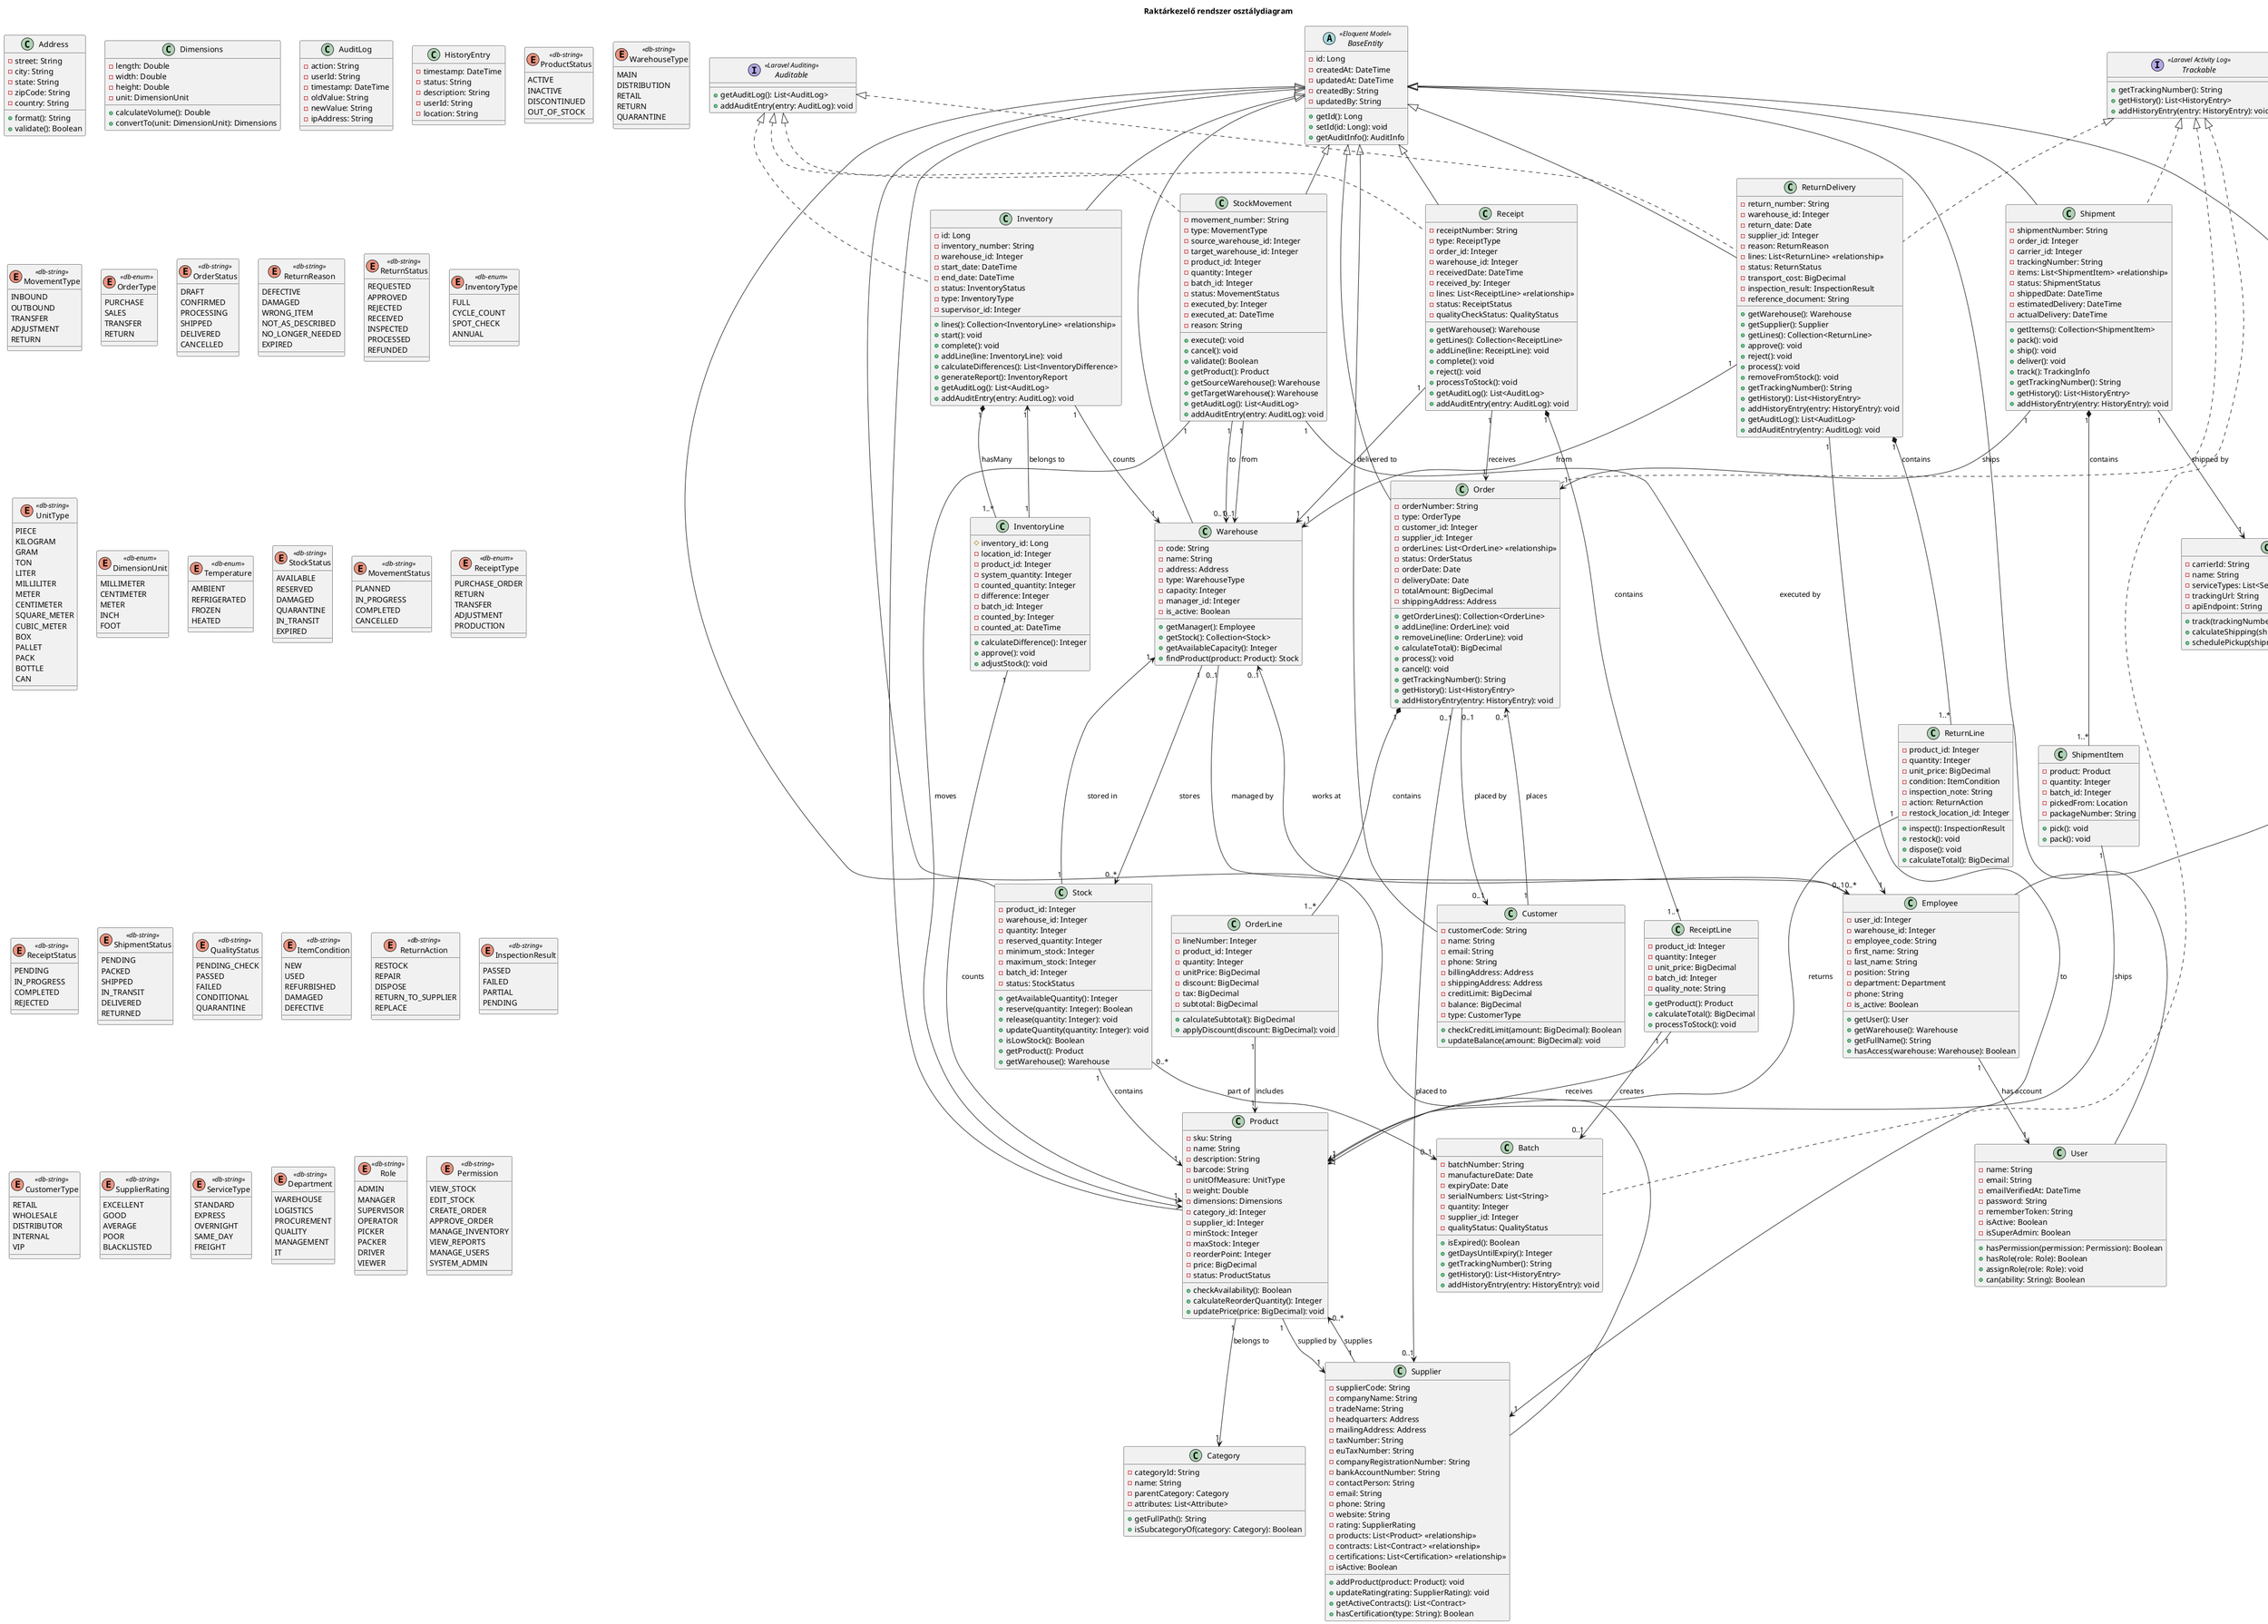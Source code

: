 @startuml Raktárkezelő rendszer osztálydiagram

title Raktárkezelő rendszer osztálydiagram

' Laravel implementation notes:
' BaseEntity -> extends Eloquent Model
' Trackable -> use Laravel Activity Log package
' Auditable -> use Laravel Auditing package
' Timestamps (created_at, updated_at) -> automatic in Eloquent
' Soft Deletes (deleted_at) -> use SoftDeletes trait
'
' Relationship notation:
' <<relationship>> = Laravel relationship method (hasMany, belongsToMany, etc.)
'                    Not stored as property, use: $model->relationshipName()->get()
' Example: -lines: List<ReceiptLine> <<relationship>> = public function lines() { return $this->hasMany(ReceiptLine::class); }

' Absztrakt osztályok és interfészek
abstract class BaseEntity <<Eloquent Model>> {
  -id: Long
  -createdAt: DateTime
  -updatedAt: DateTime
  -createdBy: String
  -updatedBy: String
  +getId(): Long
  +setId(id: Long): void
  +getAuditInfo(): AuditInfo
}

interface Trackable <<Laravel Activity Log>> {
  +getTrackingNumber(): String
  +getHistory(): List<HistoryEntry>
  +addHistoryEntry(entry: HistoryEntry): void
}

interface Auditable <<Laravel Auditing>> {
  +getAuditLog(): List<AuditLog>
  +addAuditEntry(entry: AuditLog): void
}

' Fő entitások
class Product extends BaseEntity {
  -sku: String
  -name: String
  -description: String
  -barcode: String
  -unitOfMeasure: UnitType
  -weight: Double
  -dimensions: Dimensions
  -category_id: Integer
  -supplier_id: Integer
  -minStock: Integer
  -maxStock: Integer
  -reorderPoint: Integer
  -price: BigDecimal
  -status: ProductStatus
  +checkAvailability(): Boolean
  +calculateReorderQuantity(): Integer
  +updatePrice(price: BigDecimal): void
}

class Warehouse extends BaseEntity {
  -code: String
  -name: String
  -address: Address
  -type: WarehouseType
  -capacity: Integer
  -manager_id: Integer
  -is_active: Boolean
  +getManager(): Employee
  +getStock(): Collection<Stock>
  +getAvailableCapacity(): Integer
  +findProduct(product: Product): Stock
}


class Stock extends BaseEntity {
  -product_id: Integer
  -warehouse_id: Integer
  -quantity: Integer
  -reserved_quantity: Integer
  -minimum_stock: Integer
  -maximum_stock: Integer
  -batch_id: Integer
  -status: StockStatus
  +getAvailableQuantity(): Integer
  +reserve(quantity: Integer): Boolean
  +release(quantity: Integer): void
  +updateQuantity(quantity: Integer): void
  +isLowStock(): Boolean
  +getProduct(): Product
  +getWarehouse(): Warehouse
}

class Batch implements Trackable {
  -batchNumber: String
  -manufactureDate: Date
  -expiryDate: Date
  -serialNumbers: List<String>
  -quantity: Integer
  -supplier_id: Integer
  -qualityStatus: QualityStatus
  +isExpired(): Boolean
  +getDaysUntilExpiry(): Integer
  +getTrackingNumber(): String
  +getHistory(): List<HistoryEntry>
  +addHistoryEntry(entry: HistoryEntry): void
}

' Mozgások és tranzakciók
class StockMovement extends BaseEntity implements Auditable {
  -movement_number: String
  -type: MovementType
  -source_warehouse_id: Integer
  -target_warehouse_id: Integer
  -product_id: Integer
  -quantity: Integer
  -batch_id: Integer
  -status: MovementStatus
  -executed_by: Integer
  -executed_at: DateTime
  -reason: String
  +execute(): void
  +cancel(): void
  +validate(): Boolean
  +getProduct(): Product
  +getSourceWarehouse(): Warehouse
  +getTargetWarehouse(): Warehouse
  +getAuditLog(): List<AuditLog>
  +addAuditEntry(entry: AuditLog): void
}

class Order extends BaseEntity implements Trackable {
  -orderNumber: String
  -type: OrderType
  -customer_id: Integer
  -supplier_id: Integer
  -orderLines: List<OrderLine> <<relationship>>
  -status: OrderStatus
  -orderDate: Date
  -deliveryDate: Date
  -totalAmount: BigDecimal
  -shippingAddress: Address
  +getOrderLines(): Collection<OrderLine>
  +addLine(line: OrderLine): void
  +removeLine(line: OrderLine): void
  +calculateTotal(): BigDecimal
  +process(): void
  +cancel(): void
  +getTrackingNumber(): String
  +getHistory(): List<HistoryEntry>
  +addHistoryEntry(entry: HistoryEntry): void
}

class OrderLine {
  -lineNumber: Integer
  -product_id: Integer
  -quantity: Integer
  -unitPrice: BigDecimal
  -discount: BigDecimal
  -tax: BigDecimal
  -subtotal: BigDecimal
  +calculateSubtotal(): BigDecimal
  +applyDiscount(discount: BigDecimal): void
}

class Receipt extends BaseEntity implements Auditable {
  -receiptNumber: String
  -type: ReceiptType
  -order_id: Integer
  -warehouse_id: Integer
  -receivedDate: DateTime
  -received_by: Integer
  -lines: List<ReceiptLine> <<relationship>>
  -status: ReceiptStatus
  -qualityCheckStatus: QualityStatus
  +getWarehouse(): Warehouse
  +getLines(): Collection<ReceiptLine>
  +addLine(line: ReceiptLine): void
  +complete(): void
  +reject(): void
  +processToStock(): void
  +getAuditLog(): List<AuditLog>
  +addAuditEntry(entry: AuditLog): void
}

class ReceiptLine {
  -product_id: Integer
  -quantity: Integer
  -unit_price: BigDecimal
  -batch_id: Integer
  -quality_note: String
  +getProduct(): Product
  +calculateTotal(): BigDecimal
  +processToStock(): void
}

class Shipment extends BaseEntity implements Trackable {
  -shipmentNumber: String
  -order_id: Integer
  -carrier_id: Integer
  -trackingNumber: String
  -items: List<ShipmentItem> <<relationship>>
  -status: ShipmentStatus
  -shippedDate: DateTime
  -estimatedDelivery: DateTime
  -actualDelivery: DateTime
  +getItems(): Collection<ShipmentItem>
  +pack(): void
  +ship(): void
  +deliver(): void
  +track(): TrackingInfo
  +getTrackingNumber(): String
  +getHistory(): List<HistoryEntry>
  +addHistoryEntry(entry: HistoryEntry): void
}

class ShipmentItem {
  -product: Product
  -quantity: Integer
  -batch_id: Integer
  -pickedFrom: Location
  -packageNumber: String
  +pick(): void
  +pack(): void
}

' Visszáru szállítólevél
class ReturnDelivery extends BaseEntity implements Trackable, Auditable {
  -return_number: String
  -warehouse_id: Integer
  -return_date: Date
  -supplier_id: Integer
  -reason: ReturnReason
  -lines: List<ReturnLine> <<relationship>>
  -status: ReturnStatus
  -transport_cost: BigDecimal
  -inspection_result: InspectionResult
  -reference_document: String
  +getWarehouse(): Warehouse
  +getSupplier(): Supplier
  +getLines(): Collection<ReturnLine>
  +approve(): void
  +reject(): void
  +process(): void
  +removeFromStock(): void
  +getTrackingNumber(): String
  +getHistory(): List<HistoryEntry>
  +addHistoryEntry(entry: HistoryEntry): void
  +getAuditLog(): List<AuditLog>
  +addAuditEntry(entry: AuditLog): void
}

class ReturnLine {
  -product_id: Integer
  -quantity: Integer
  -unit_price: BigDecimal
  -condition: ItemCondition
  -inspection_note: String
  -action: ReturnAction
  -restock_location_id: Integer
  +inspect(): InspectionResult
  +restock(): void
  +dispose(): void
  +calculateTotal(): BigDecimal
}

' Leltár
class Inventory extends BaseEntity implements Auditable {
  -id: Long
  -inventory_number: String
  -warehouse_id: Integer
  -start_date: DateTime
  -end_date: DateTime
  -status: InventoryStatus
  -type: InventoryType
  -supervisor_id: Integer
  +lines(): Collection<InventoryLine> <<relationship>>
  +start(): void
  +complete(): void
  +addLine(line: InventoryLine): void
  +calculateDifferences(): List<InventoryDifference>
  +generateReport(): InventoryReport
  +getAuditLog(): List<AuditLog>
  +addAuditEntry(entry: AuditLog): void
}

class InventoryLine {
  #inventory_id: Long
  -location_id: Integer
  -product_id: Integer
  -system_quantity: Integer
  -counted_quantity: Integer
  -difference: Integer
  -batch_id: Integer
  -counted_by: Integer
  -counted_at: DateTime
  +calculateDifference(): Integer
  +approve(): void
  +adjustStock(): void
}

' Szereplők

' Authentication User - alaprendszer része
class User extends BaseEntity {
  -name: String
  -email: String
  -emailVerifiedAt: DateTime
  -password: String
  -rememberToken: String
  -isActive: Boolean
  -isSuperAdmin: Boolean
  +hasPermission(permission: Permission): Boolean
  +hasRole(role: Role): Boolean
  +assignRole(role: Role): void
  +can(ability: String): Boolean
}

' Employee - Warehouse modul része
class Employee extends BaseEntity {
  -user_id: Integer
  -warehouse_id: Integer
  -employee_code: String
  -first_name: String
  -last_name: String
  -position: String
  -department: Department
  -phone: String
  -is_active: Boolean
  +getUser(): User
  +getWarehouse(): Warehouse
  +getFullName(): String
  +hasAccess(warehouse: Warehouse): Boolean
}

class Supplier extends BaseEntity {
  -supplierCode: String
  -companyName: String
  -tradeName: String
  -headquarters: Address
  -mailingAddress: Address
  -taxNumber: String
  -euTaxNumber: String
  -companyRegistrationNumber: String
  -bankAccountNumber: String
  -contactPerson: String
  -email: String
  -phone: String
  -website: String
  -rating: SupplierRating
  -products: List<Product> <<relationship>>
  -contracts: List<Contract> <<relationship>>
  -certifications: List<Certification> <<relationship>>
  -isActive: Boolean
  +addProduct(product: Product): void
  +updateRating(rating: SupplierRating): void
  +getActiveContracts(): List<Contract>
  +hasCertification(type: String): Boolean
}

class Customer extends BaseEntity {
  -customerCode: String
  -name: String
  -email: String
  -phone: String
  -billingAddress: Address
  -shippingAddress: Address
  -creditLimit: BigDecimal
  -balance: BigDecimal
  -type: CustomerType
  +checkCreditLimit(amount: BigDecimal): Boolean
  +updateBalance(amount: BigDecimal): void
}

class Carrier {
  -carrierId: String
  -name: String
  -serviceTypes: List<ServiceType>
  -trackingUrl: String
  -apiEndpoint: String
  +track(trackingNumber: String): TrackingInfo
  +calculateShipping(shipment: Shipment): BigDecimal
  +schedulePickup(shipment: Shipment): PickupInfo
}

' Segéd osztályok
class Address {
  -street: String
  -city: String
  -state: String
  -zipCode: String
  -country: String
  +format(): String
  +validate(): Boolean
}

class Dimensions {
  -length: Double
  -width: Double
  -height: Double
  -unit: DimensionUnit
  +calculateVolume(): Double
  +convertTo(unit: DimensionUnit): Dimensions
}


class Category {
  -categoryId: String
  -name: String
  -parentCategory: Category
  -attributes: List<Attribute>
  +getFullPath(): String
  +isSubcategoryOf(category: Category): Boolean
}

class AuditLog {
  -action: String
  -userId: String
  -timestamp: DateTime
  -oldValue: String
  -newValue: String
  -ipAddress: String
}

class HistoryEntry {
  -timestamp: DateTime
  -status: String
  -description: String
  -userId: String
  -location: String
}

' Enumerációk
' Storage recommendations:
' <<db-enum>> = store as ENUM in database (rarely changes, fixed set)
'               Examples: OrderType, Temperature, DimensionUnit
'               Laravel: $table->enum('type', ['PURCHASE', 'SALES', 'TRANSFER'])
'
' <<db-string>> = store as VARCHAR in database (may change/extend over time)
'                Examples: ProductStatus, Role, Permission
'                Laravel: $table->string('status', 50)

enum ProductStatus <<db-string>> {
  ACTIVE
  INACTIVE
  DISCONTINUED
  OUT_OF_STOCK
}

enum WarehouseType <<db-string>> {
  MAIN
  DISTRIBUTION
  RETAIL
  RETURN
  QUARANTINE
}


enum MovementType <<db-string>> {
  INBOUND
  OUTBOUND
  TRANSFER
  ADJUSTMENT
  RETURN
}

enum OrderType <<db-enum>> {
  PURCHASE
  SALES
  TRANSFER
  RETURN
}

enum OrderStatus <<db-string>> {
  DRAFT
  CONFIRMED
  PROCESSING
  SHIPPED
  DELIVERED
  CANCELLED
}

enum ReturnReason <<db-string>> {
  DEFECTIVE
  DAMAGED
  WRONG_ITEM
  NOT_AS_DESCRIBED
  NO_LONGER_NEEDED
  EXPIRED
}

enum ReturnStatus <<db-string>> {
  REQUESTED
  APPROVED
  REJECTED
  RECEIVED
  INSPECTED
  PROCESSED
  REFUNDED
}

enum InventoryType <<db-enum>> {
  FULL
  CYCLE_COUNT
  SPOT_CHECK
  ANNUAL
}

enum UnitType <<db-string>> {
  PIECE
  KILOGRAM
  GRAM
  TON
  LITER
  MILLILITER
  METER
  CENTIMETER
  SQUARE_METER
  CUBIC_METER
  BOX
  PALLET
  PACK
  BOTTLE
  CAN
}

enum DimensionUnit <<db-enum>> {
  MILLIMETER
  CENTIMETER
  METER
  INCH
  FOOT
}

enum Temperature <<db-enum>> {
  AMBIENT
  REFRIGERATED
  FROZEN
  HEATED
}

enum StockStatus <<db-string>> {
  AVAILABLE
  RESERVED
  DAMAGED
  QUARANTINE
  IN_TRANSIT
  EXPIRED
}

enum MovementStatus <<db-string>> {
  PLANNED
  IN_PROGRESS
  COMPLETED
  CANCELLED
}

enum ReceiptType <<db-enum>> {
  PURCHASE_ORDER
  RETURN
  TRANSFER
  ADJUSTMENT
  PRODUCTION
}

enum ReceiptStatus <<db-string>> {
  PENDING
  IN_PROGRESS
  COMPLETED
  REJECTED
}


enum ShipmentStatus <<db-string>> {
  PENDING
  PACKED
  SHIPPED
  IN_TRANSIT
  DELIVERED
  RETURNED
}

enum QualityStatus <<db-string>> {
  PENDING_CHECK
  PASSED
  FAILED
  CONDITIONAL
  QUARANTINE
}

enum ItemCondition <<db-string>> {
  NEW
  USED
  REFURBISHED
  DAMAGED
  DEFECTIVE
}

enum ReturnAction <<db-string>> {
  RESTOCK
  REPAIR
  DISPOSE
  RETURN_TO_SUPPLIER
  REPLACE
}

enum InspectionResult <<db-string>> {
  PASSED
  FAILED
  PARTIAL
  PENDING
}

enum CustomerType <<db-string>> {
  RETAIL
  WHOLESALE
  DISTRIBUTOR
  INTERNAL
  VIP
}

enum SupplierRating <<db-string>> {
  EXCELLENT
  GOOD
  AVERAGE
  POOR
  BLACKLISTED
}

enum ServiceType <<db-string>> {
  STANDARD
  EXPRESS
  OVERNIGHT
  SAME_DAY
  FREIGHT
}

enum Department <<db-string>> {
  WAREHOUSE
  LOGISTICS
  PROCUREMENT
  QUALITY
  MANAGEMENT
  IT
}

enum Role <<db-string>> {
  ADMIN
  MANAGER
  SUPERVISOR
  OPERATOR
  PICKER
  PACKER
  DRIVER
  VIEWER
}

enum Permission <<db-string>> {
  VIEW_STOCK
  EDIT_STOCK
  CREATE_ORDER
  APPROVE_ORDER
  MANAGE_INVENTORY
  VIEW_REPORTS
  MANAGE_USERS
  SYSTEM_ADMIN
}

' Kapcsolatok
Product "1" --> "1" Category : belongs to
Product "1" --> "1" Supplier : supplied by

Warehouse "1" --> "0..*" Stock : stores
Stock "1" --> "1" Product : contains
Stock "1" --> "1" Warehouse : stored in
Stock "0..*" --> "0..1" Batch : part of

Order "1" *-- "1..*" OrderLine : contains
OrderLine "1" --> "1" Product : includes
Order "0..1" --> "0..1" Customer : placed by
Order "0..1" --> "0..1" Supplier : placed to

Receipt "1" --> "1" Order : receives
Receipt "1" --> "1" Warehouse : delivered to
Receipt "1" *-- "1..*" ReceiptLine : contains
ReceiptLine "1" --> "1" Product : receives
ReceiptLine "1" --> "0..1" Batch : creates

Shipment "1" --> "1" Order : ships
Shipment "1" *-- "1..*" ShipmentItem : contains
Shipment "1" --> "1" Carrier : shipped by
ShipmentItem "1" --> "1" Product : ships

ReturnDelivery "1" --> "1" Warehouse : from
ReturnDelivery "1" --> "1" Supplier : to
ReturnDelivery "1" *-- "1..*" ReturnLine : contains
ReturnLine "1" --> "1" Product : returns

StockMovement "1" --> "1" Product : moves
StockMovement "1" --> "0..1" Warehouse : from
StockMovement "1" --> "0..1" Warehouse : to
StockMovement "1" --> "1" Employee : executed by

Inventory "1" --> "1" Warehouse : counts
Inventory "1" *-- "1..*" InventoryLine : hasMany
InventoryLine "1" --> "1" Inventory : belongs to
InventoryLine "1" --> "1" Product : counts

Employee "1" --> "1" User : has account
Employee "0..*" --> "0..1" Warehouse : works at
Warehouse "0..1" --> "0..1" Employee : managed by
Supplier "1" --> "0..*" Product : supplies
Customer "1" --> "0..*" Order : places

@enduml